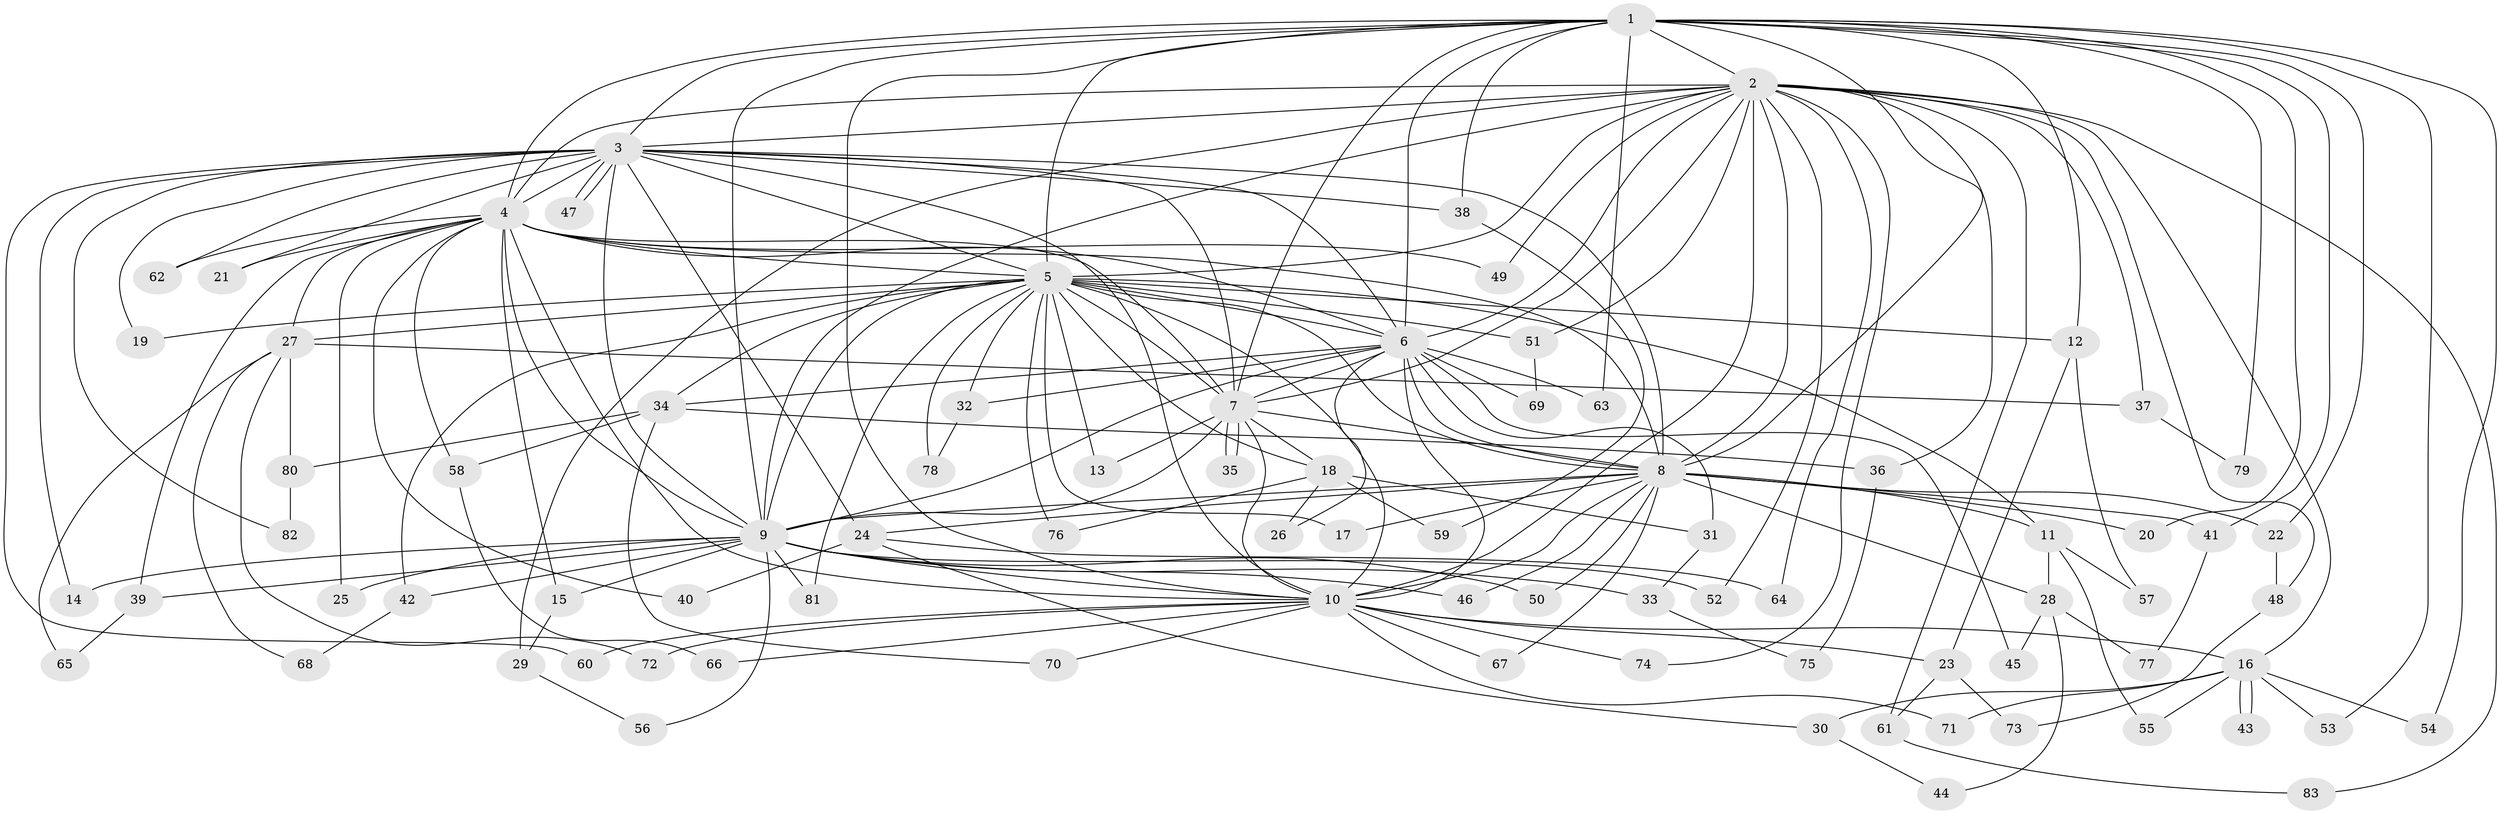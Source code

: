 // Generated by graph-tools (version 1.1) at 2025/34/03/09/25 02:34:37]
// undirected, 83 vertices, 191 edges
graph export_dot {
graph [start="1"]
  node [color=gray90,style=filled];
  1;
  2;
  3;
  4;
  5;
  6;
  7;
  8;
  9;
  10;
  11;
  12;
  13;
  14;
  15;
  16;
  17;
  18;
  19;
  20;
  21;
  22;
  23;
  24;
  25;
  26;
  27;
  28;
  29;
  30;
  31;
  32;
  33;
  34;
  35;
  36;
  37;
  38;
  39;
  40;
  41;
  42;
  43;
  44;
  45;
  46;
  47;
  48;
  49;
  50;
  51;
  52;
  53;
  54;
  55;
  56;
  57;
  58;
  59;
  60;
  61;
  62;
  63;
  64;
  65;
  66;
  67;
  68;
  69;
  70;
  71;
  72;
  73;
  74;
  75;
  76;
  77;
  78;
  79;
  80;
  81;
  82;
  83;
  1 -- 2;
  1 -- 3;
  1 -- 4;
  1 -- 5;
  1 -- 6;
  1 -- 7;
  1 -- 8;
  1 -- 9;
  1 -- 10;
  1 -- 12;
  1 -- 20;
  1 -- 22;
  1 -- 38;
  1 -- 41;
  1 -- 53;
  1 -- 54;
  1 -- 63;
  1 -- 79;
  2 -- 3;
  2 -- 4;
  2 -- 5;
  2 -- 6;
  2 -- 7;
  2 -- 8;
  2 -- 9;
  2 -- 10;
  2 -- 16;
  2 -- 29;
  2 -- 36;
  2 -- 37;
  2 -- 48;
  2 -- 49;
  2 -- 51;
  2 -- 52;
  2 -- 61;
  2 -- 64;
  2 -- 74;
  2 -- 83;
  3 -- 4;
  3 -- 5;
  3 -- 6;
  3 -- 7;
  3 -- 8;
  3 -- 9;
  3 -- 10;
  3 -- 14;
  3 -- 19;
  3 -- 21;
  3 -- 24;
  3 -- 38;
  3 -- 47;
  3 -- 47;
  3 -- 60;
  3 -- 62;
  3 -- 82;
  4 -- 5;
  4 -- 6;
  4 -- 7;
  4 -- 8;
  4 -- 9;
  4 -- 10;
  4 -- 15;
  4 -- 21;
  4 -- 25;
  4 -- 27;
  4 -- 39;
  4 -- 40;
  4 -- 49;
  4 -- 58;
  4 -- 62;
  5 -- 6;
  5 -- 7;
  5 -- 8;
  5 -- 9;
  5 -- 10;
  5 -- 11;
  5 -- 12;
  5 -- 13;
  5 -- 17;
  5 -- 18;
  5 -- 19;
  5 -- 27;
  5 -- 32;
  5 -- 34;
  5 -- 42;
  5 -- 51;
  5 -- 76;
  5 -- 78;
  5 -- 81;
  6 -- 7;
  6 -- 8;
  6 -- 9;
  6 -- 10;
  6 -- 26;
  6 -- 31;
  6 -- 32;
  6 -- 34;
  6 -- 45;
  6 -- 63;
  6 -- 69;
  7 -- 8;
  7 -- 9;
  7 -- 10;
  7 -- 13;
  7 -- 18;
  7 -- 35;
  7 -- 35;
  8 -- 9;
  8 -- 10;
  8 -- 11;
  8 -- 17;
  8 -- 20;
  8 -- 22;
  8 -- 24;
  8 -- 28;
  8 -- 41;
  8 -- 46;
  8 -- 50;
  8 -- 67;
  9 -- 10;
  9 -- 14;
  9 -- 15;
  9 -- 25;
  9 -- 33;
  9 -- 39;
  9 -- 42;
  9 -- 46;
  9 -- 50;
  9 -- 52;
  9 -- 56;
  9 -- 81;
  10 -- 16;
  10 -- 23;
  10 -- 60;
  10 -- 66;
  10 -- 67;
  10 -- 70;
  10 -- 71;
  10 -- 72;
  10 -- 74;
  11 -- 28;
  11 -- 55;
  11 -- 57;
  12 -- 23;
  12 -- 57;
  15 -- 29;
  16 -- 30;
  16 -- 43;
  16 -- 43;
  16 -- 53;
  16 -- 54;
  16 -- 55;
  16 -- 71;
  18 -- 26;
  18 -- 31;
  18 -- 59;
  18 -- 76;
  22 -- 48;
  23 -- 61;
  23 -- 73;
  24 -- 30;
  24 -- 40;
  24 -- 64;
  27 -- 37;
  27 -- 65;
  27 -- 68;
  27 -- 72;
  27 -- 80;
  28 -- 44;
  28 -- 45;
  28 -- 77;
  29 -- 56;
  30 -- 44;
  31 -- 33;
  32 -- 78;
  33 -- 75;
  34 -- 36;
  34 -- 58;
  34 -- 70;
  34 -- 80;
  36 -- 75;
  37 -- 79;
  38 -- 59;
  39 -- 65;
  41 -- 77;
  42 -- 68;
  48 -- 73;
  51 -- 69;
  58 -- 66;
  61 -- 83;
  80 -- 82;
}
